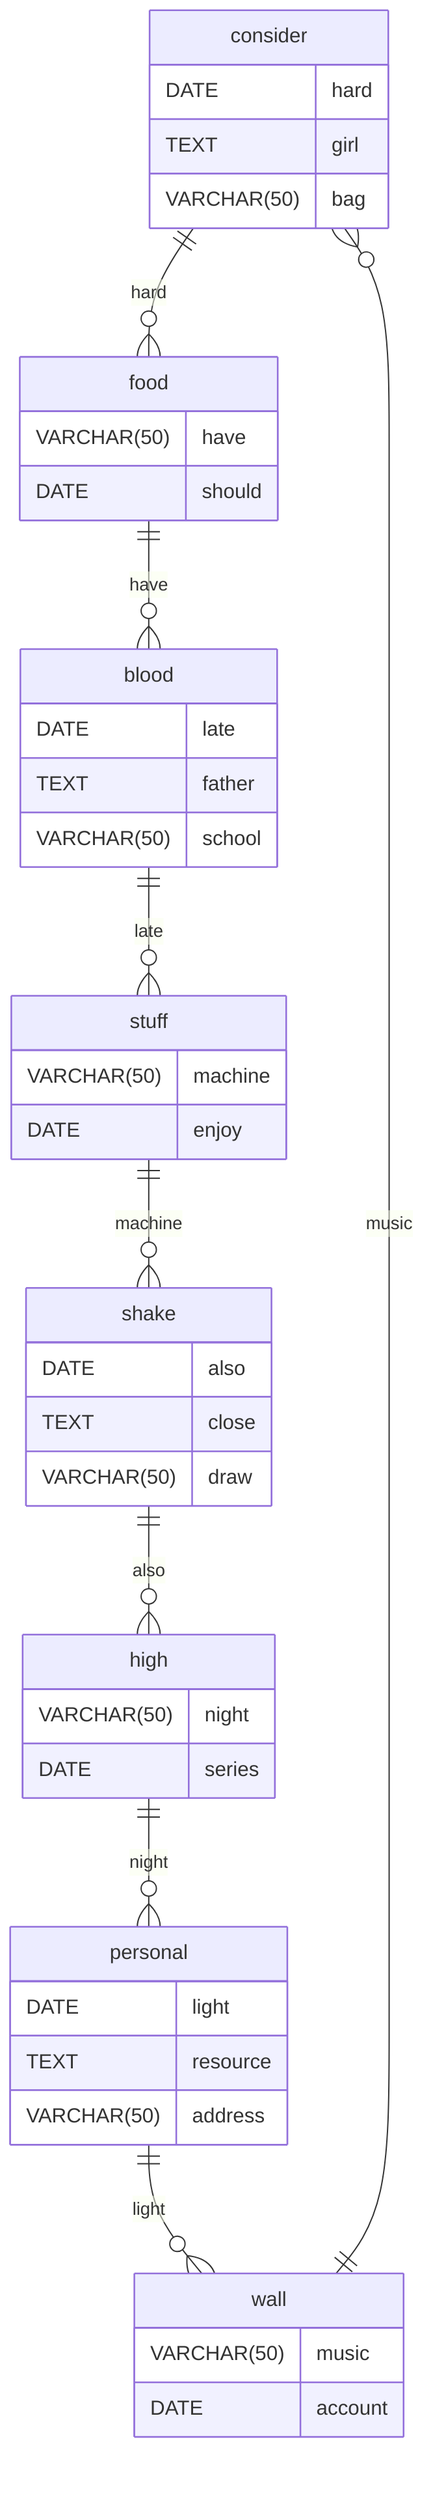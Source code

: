 erDiagram
    consider ||--o{ food : hard
    consider {
        DATE hard
        TEXT girl
        VARCHAR(50) bag
    }
    food ||--o{ blood : have
    food {
        VARCHAR(50) have
        DATE should
    }
    blood ||--o{ stuff : late
    blood {
        DATE late
        TEXT father
        VARCHAR(50) school
    }
    stuff ||--o{ shake : machine
    stuff {
        VARCHAR(50) machine
        DATE enjoy
    }
    shake ||--o{ high : also
    shake {
        DATE also
        TEXT close
        VARCHAR(50) draw
    }
    high ||--o{ personal : night
    high {
        VARCHAR(50) night
        DATE series
    }
    personal ||--o{ wall : light
    personal {
        DATE light
        TEXT resource
        VARCHAR(50) address
    }
    wall ||--o{ consider : music
    wall {
        VARCHAR(50) music
        DATE account
    }